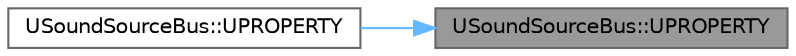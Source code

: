 digraph "USoundSourceBus::UPROPERTY"
{
 // INTERACTIVE_SVG=YES
 // LATEX_PDF_SIZE
  bgcolor="transparent";
  edge [fontname=Helvetica,fontsize=10,labelfontname=Helvetica,labelfontsize=10];
  node [fontname=Helvetica,fontsize=10,shape=box,height=0.2,width=0.4];
  rankdir="RL";
  Node1 [id="Node000001",label="USoundSourceBus::UPROPERTY",height=0.2,width=0.4,color="gray40", fillcolor="grey60", style="filled", fontcolor="black",tooltip="How many channels to use for the source bus if the audio bus is not specified, otherwise it will use ..."];
  Node1 -> Node2 [id="edge1_Node000001_Node000002",dir="back",color="steelblue1",style="solid",tooltip=" "];
  Node2 [id="Node000002",label="USoundSourceBus::UPROPERTY",height=0.2,width=0.4,color="grey40", fillcolor="white", style="filled",URL="$d0/dea/classUSoundSourceBus.html#a815737db6d8df1fa96bc59c476b36297",tooltip="Audio bus to use as audio for this source bus."];
}
